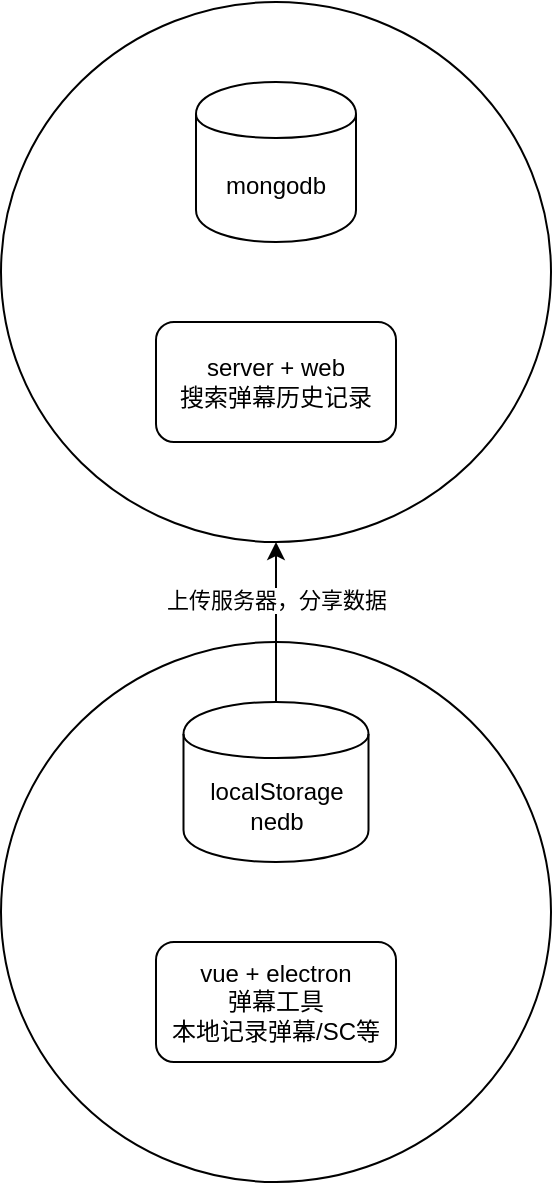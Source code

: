 <mxfile version="13.1.3">
    <diagram id="6hGFLwfOUW9BJ-s0fimq" name="Page-1">
        <mxGraphModel dx="1472" dy="385" grid="1" gridSize="10" guides="1" tooltips="1" connect="1" arrows="1" fold="1" page="1" pageScale="1" pageWidth="827" pageHeight="1169" math="0" shadow="0">
            <root>
                <mxCell id="0"/>
                <mxCell id="1" parent="0"/>
                <mxCell id="4" value="" style="ellipse;whiteSpace=wrap;html=1;fillColor=none;" parent="1" vertex="1">
                    <mxGeometry x="-37.5" y="10" width="275" height="270" as="geometry"/>
                </mxCell>
                <mxCell id="2" value="server + web&lt;br&gt;搜索弹幕历史记录" style="rounded=1;whiteSpace=wrap;html=1;" parent="1" vertex="1">
                    <mxGeometry x="40" y="170" width="120" height="60" as="geometry"/>
                </mxCell>
                <mxCell id="3" value="mongodb" style="shape=cylinder;whiteSpace=wrap;html=1;boundedLbl=1;backgroundOutline=1;" parent="1" vertex="1">
                    <mxGeometry x="60" y="50" width="80" height="80" as="geometry"/>
                </mxCell>
                <mxCell id="5" value="" style="ellipse;whiteSpace=wrap;html=1;fillColor=none;" parent="1" vertex="1">
                    <mxGeometry x="-37.5" y="330" width="275" height="270" as="geometry"/>
                </mxCell>
                <mxCell id="8" value="localStorage&lt;br&gt;nedb" style="shape=cylinder;whiteSpace=wrap;html=1;boundedLbl=1;backgroundOutline=1;fillColor=none;" parent="1" vertex="1">
                    <mxGeometry x="53.75" y="360" width="92.5" height="80" as="geometry"/>
                </mxCell>
                <mxCell id="9" value="vue + electron&lt;br&gt;弹幕工具&lt;br&gt;本地记录弹幕/SC等" style="rounded=1;whiteSpace=wrap;html=1;" parent="1" vertex="1">
                    <mxGeometry x="40" y="480" width="120" height="60" as="geometry"/>
                </mxCell>
                <mxCell id="10" value="" style="endArrow=classic;html=1;exitX=0.5;exitY=0;exitDx=0;exitDy=0;" parent="1" source="8" target="4" edge="1">
                    <mxGeometry width="50" height="50" relative="1" as="geometry">
                        <mxPoint x="300" y="180" as="sourcePoint"/>
                        <mxPoint x="350" y="130" as="targetPoint"/>
                    </mxGeometry>
                </mxCell>
                <mxCell id="11" value="上传服务器，分享数据" style="edgeLabel;html=1;align=center;verticalAlign=middle;resizable=0;points=[];" vertex="1" connectable="0" parent="10">
                    <mxGeometry x="0.275" relative="1" as="geometry">
                        <mxPoint as="offset"/>
                    </mxGeometry>
                </mxCell>
            </root>
        </mxGraphModel>
    </diagram>
</mxfile>